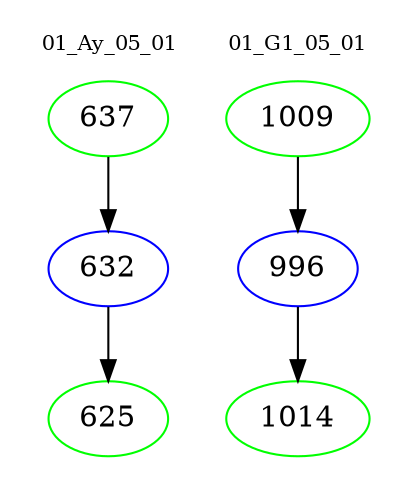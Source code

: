 digraph{
subgraph cluster_0 {
color = white
label = "01_Ay_05_01";
fontsize=10;
T0_637 [label="637", color="green"]
T0_637 -> T0_632 [color="black"]
T0_632 [label="632", color="blue"]
T0_632 -> T0_625 [color="black"]
T0_625 [label="625", color="green"]
}
subgraph cluster_1 {
color = white
label = "01_G1_05_01";
fontsize=10;
T1_1009 [label="1009", color="green"]
T1_1009 -> T1_996 [color="black"]
T1_996 [label="996", color="blue"]
T1_996 -> T1_1014 [color="black"]
T1_1014 [label="1014", color="green"]
}
}
